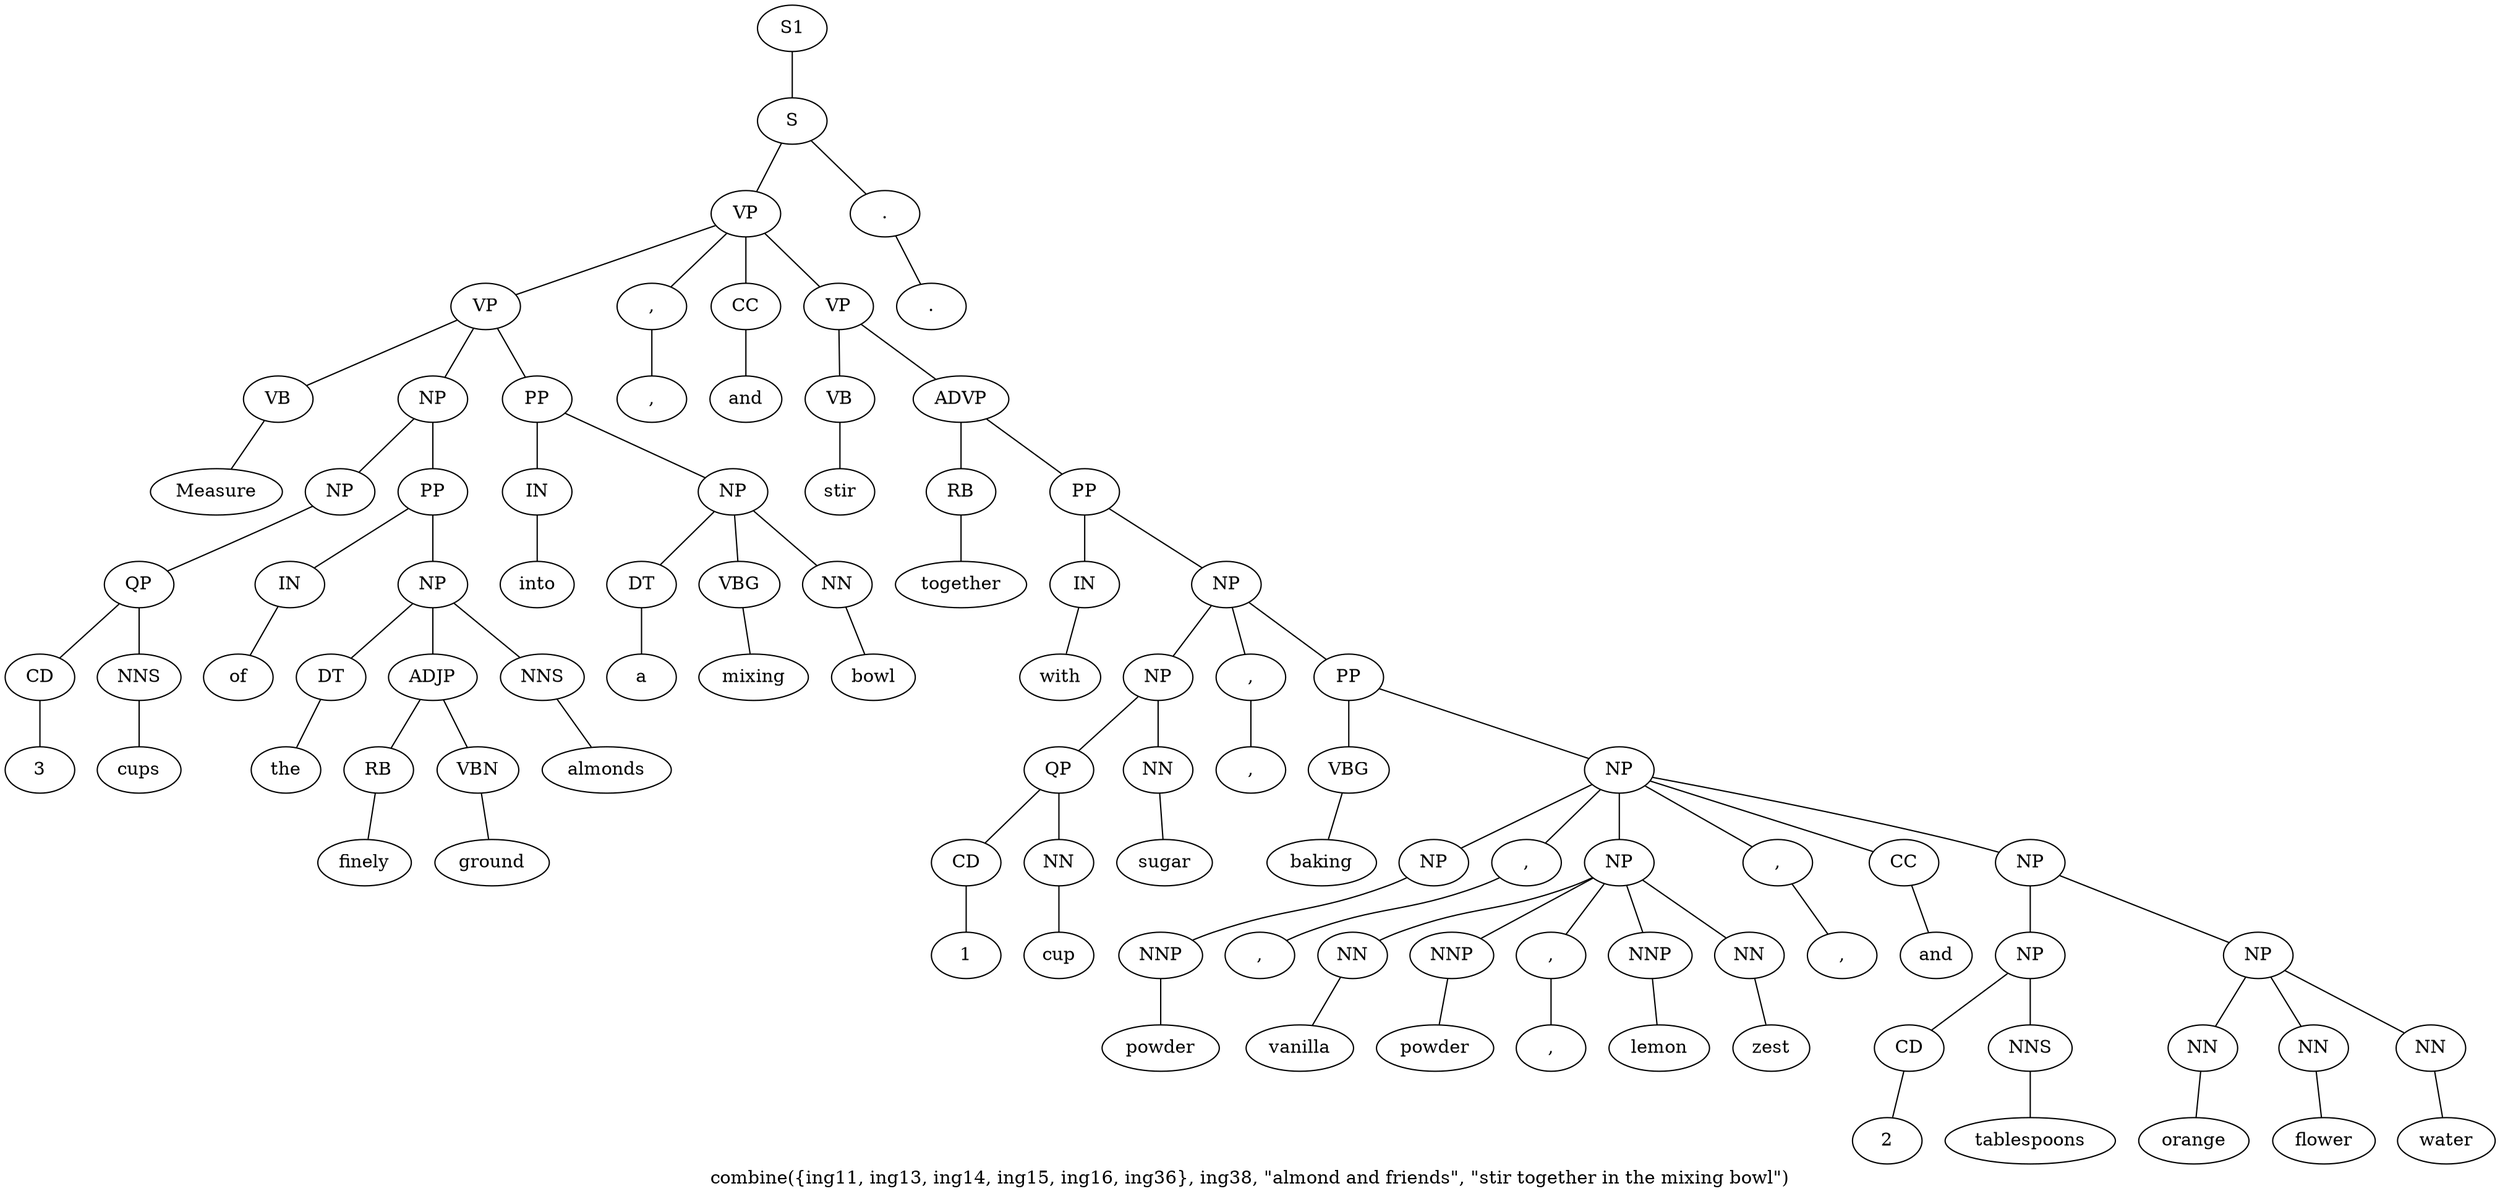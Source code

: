 graph SyntaxGraph {
	label = "combine({ing11, ing13, ing14, ing15, ing16, ing36}, ing38, \"almond and friends\", \"stir together in the mixing bowl\")";
	Node0 [label="S1"];
	Node1 [label="S"];
	Node2 [label="VP"];
	Node3 [label="VP"];
	Node4 [label="VB"];
	Node5 [label="Measure"];
	Node6 [label="NP"];
	Node7 [label="NP"];
	Node8 [label="QP"];
	Node9 [label="CD"];
	Node10 [label="3"];
	Node11 [label="NNS"];
	Node12 [label="cups"];
	Node13 [label="PP"];
	Node14 [label="IN"];
	Node15 [label="of"];
	Node16 [label="NP"];
	Node17 [label="DT"];
	Node18 [label="the"];
	Node19 [label="ADJP"];
	Node20 [label="RB"];
	Node21 [label="finely"];
	Node22 [label="VBN"];
	Node23 [label="ground"];
	Node24 [label="NNS"];
	Node25 [label="almonds"];
	Node26 [label="PP"];
	Node27 [label="IN"];
	Node28 [label="into"];
	Node29 [label="NP"];
	Node30 [label="DT"];
	Node31 [label="a"];
	Node32 [label="VBG"];
	Node33 [label="mixing"];
	Node34 [label="NN"];
	Node35 [label="bowl"];
	Node36 [label=","];
	Node37 [label=","];
	Node38 [label="CC"];
	Node39 [label="and"];
	Node40 [label="VP"];
	Node41 [label="VB"];
	Node42 [label="stir"];
	Node43 [label="ADVP"];
	Node44 [label="RB"];
	Node45 [label="together"];
	Node46 [label="PP"];
	Node47 [label="IN"];
	Node48 [label="with"];
	Node49 [label="NP"];
	Node50 [label="NP"];
	Node51 [label="QP"];
	Node52 [label="CD"];
	Node53 [label="1"];
	Node54 [label="NN"];
	Node55 [label="cup"];
	Node56 [label="NN"];
	Node57 [label="sugar"];
	Node58 [label=","];
	Node59 [label=","];
	Node60 [label="PP"];
	Node61 [label="VBG"];
	Node62 [label="baking"];
	Node63 [label="NP"];
	Node64 [label="NP"];
	Node65 [label="NNP"];
	Node66 [label="powder"];
	Node67 [label=","];
	Node68 [label=","];
	Node69 [label="NP"];
	Node70 [label="NN"];
	Node71 [label="vanilla"];
	Node72 [label="NNP"];
	Node73 [label="powder"];
	Node74 [label=","];
	Node75 [label=","];
	Node76 [label="NNP"];
	Node77 [label="lemon"];
	Node78 [label="NN"];
	Node79 [label="zest"];
	Node80 [label=","];
	Node81 [label=","];
	Node82 [label="CC"];
	Node83 [label="and"];
	Node84 [label="NP"];
	Node85 [label="NP"];
	Node86 [label="CD"];
	Node87 [label="2"];
	Node88 [label="NNS"];
	Node89 [label="tablespoons"];
	Node90 [label="NP"];
	Node91 [label="NN"];
	Node92 [label="orange"];
	Node93 [label="NN"];
	Node94 [label="flower"];
	Node95 [label="NN"];
	Node96 [label="water"];
	Node97 [label="."];
	Node98 [label="."];

	Node0 -- Node1;
	Node1 -- Node2;
	Node1 -- Node97;
	Node2 -- Node3;
	Node2 -- Node36;
	Node2 -- Node38;
	Node2 -- Node40;
	Node3 -- Node4;
	Node3 -- Node6;
	Node3 -- Node26;
	Node4 -- Node5;
	Node6 -- Node7;
	Node6 -- Node13;
	Node7 -- Node8;
	Node8 -- Node9;
	Node8 -- Node11;
	Node9 -- Node10;
	Node11 -- Node12;
	Node13 -- Node14;
	Node13 -- Node16;
	Node14 -- Node15;
	Node16 -- Node17;
	Node16 -- Node19;
	Node16 -- Node24;
	Node17 -- Node18;
	Node19 -- Node20;
	Node19 -- Node22;
	Node20 -- Node21;
	Node22 -- Node23;
	Node24 -- Node25;
	Node26 -- Node27;
	Node26 -- Node29;
	Node27 -- Node28;
	Node29 -- Node30;
	Node29 -- Node32;
	Node29 -- Node34;
	Node30 -- Node31;
	Node32 -- Node33;
	Node34 -- Node35;
	Node36 -- Node37;
	Node38 -- Node39;
	Node40 -- Node41;
	Node40 -- Node43;
	Node41 -- Node42;
	Node43 -- Node44;
	Node43 -- Node46;
	Node44 -- Node45;
	Node46 -- Node47;
	Node46 -- Node49;
	Node47 -- Node48;
	Node49 -- Node50;
	Node49 -- Node58;
	Node49 -- Node60;
	Node50 -- Node51;
	Node50 -- Node56;
	Node51 -- Node52;
	Node51 -- Node54;
	Node52 -- Node53;
	Node54 -- Node55;
	Node56 -- Node57;
	Node58 -- Node59;
	Node60 -- Node61;
	Node60 -- Node63;
	Node61 -- Node62;
	Node63 -- Node64;
	Node63 -- Node67;
	Node63 -- Node69;
	Node63 -- Node80;
	Node63 -- Node82;
	Node63 -- Node84;
	Node64 -- Node65;
	Node65 -- Node66;
	Node67 -- Node68;
	Node69 -- Node70;
	Node69 -- Node72;
	Node69 -- Node74;
	Node69 -- Node76;
	Node69 -- Node78;
	Node70 -- Node71;
	Node72 -- Node73;
	Node74 -- Node75;
	Node76 -- Node77;
	Node78 -- Node79;
	Node80 -- Node81;
	Node82 -- Node83;
	Node84 -- Node85;
	Node84 -- Node90;
	Node85 -- Node86;
	Node85 -- Node88;
	Node86 -- Node87;
	Node88 -- Node89;
	Node90 -- Node91;
	Node90 -- Node93;
	Node90 -- Node95;
	Node91 -- Node92;
	Node93 -- Node94;
	Node95 -- Node96;
	Node97 -- Node98;
}